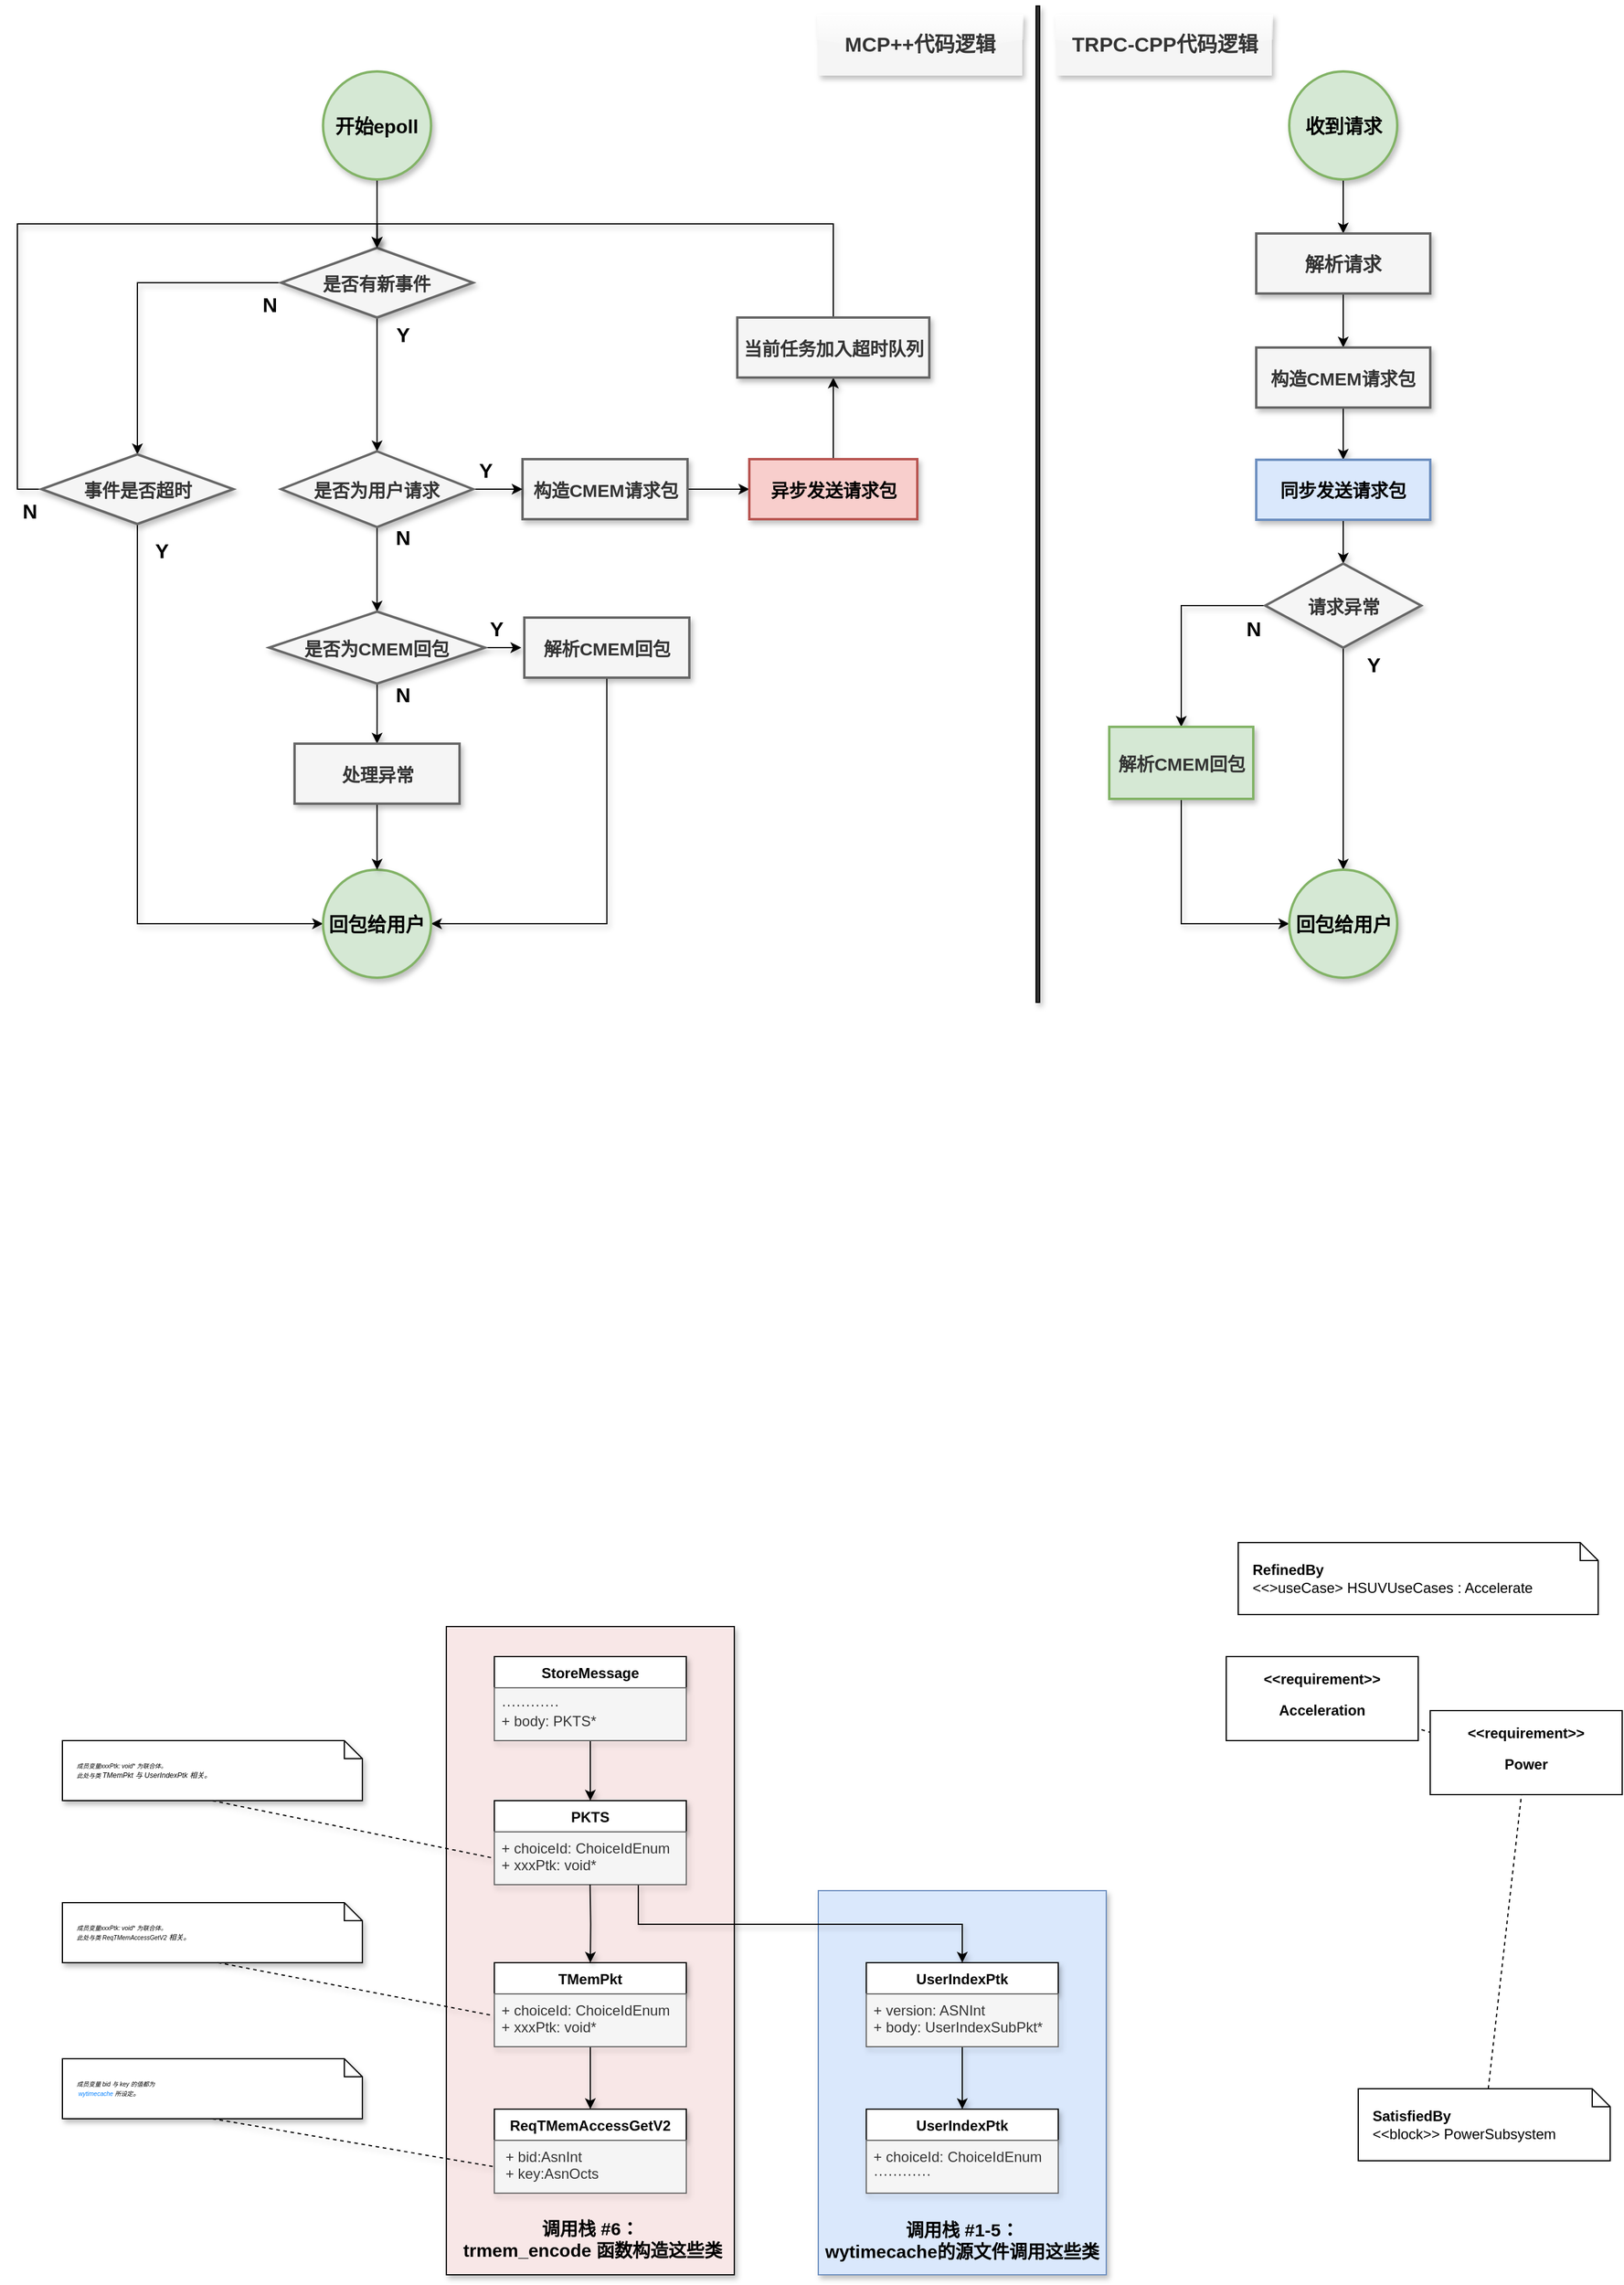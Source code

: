 <mxfile version="14.6.11" type="github">
  <diagram name="Page-1" id="929967ad-93f9-6ef4-fab6-5d389245f69c">
    <mxGraphModel dx="1488" dy="2146" grid="1" gridSize="10" guides="1" tooltips="1" connect="1" arrows="1" fold="1" page="1" pageScale="1.5" pageWidth="1169" pageHeight="826" background="none" math="0" shadow="0">
      <root>
        <mxCell id="0" style=";html=1;" />
        <mxCell id="1" style=";html=1;" parent="0" />
        <mxCell id="zMe2cemUCwG8_OB9zXUU-89" value="" style="rounded=0;whiteSpace=wrap;html=1;shadow=1;glass=0;labelBackgroundColor=none;sketch=0;fontFamily=Helvetica;fontSize=6;strokeWidth=1;align=left;fillColor=#333333;" vertex="1" parent="1">
          <mxGeometry x="931.5" y="-910" width="3" height="830" as="geometry" />
        </mxCell>
        <mxCell id="yAxPYNl_KnfLlH9EHyMo-54" value="" style="rounded=0;whiteSpace=wrap;html=1;shadow=1;glass=0;labelBackgroundColor=none;sketch=0;fontFamily=Helvetica;fontSize=6;strokeWidth=1;fillColor=#dae8fc;align=left;strokeColor=#6c8ebf;" parent="1" vertex="1">
          <mxGeometry x="750" y="660" width="240" height="320" as="geometry" />
        </mxCell>
        <mxCell id="yAxPYNl_KnfLlH9EHyMo-50" value="" style="rounded=0;whiteSpace=wrap;html=1;shadow=1;glass=0;labelBackgroundColor=none;sketch=0;fontFamily=Helvetica;fontSize=6;strokeWidth=1;fillColor=#F8E7E7;align=left;" parent="1" vertex="1">
          <mxGeometry x="440" y="440" width="240" height="540" as="geometry" />
        </mxCell>
        <mxCell id="1672d66443f91eb5-3" value="&lt;b&gt;RefinedBy&lt;/b&gt;&lt;div&gt;&amp;lt;&amp;lt;&amp;gt;useCase&amp;gt; HSUVUseCases : Accelerate&lt;/div&gt;" style="shape=note;size=15;align=left;spacingLeft=10;html=1;whiteSpace=wrap;strokeColor=#000000;strokeWidth=1;fillColor=#ffffff;fontSize=12;" parent="1" vertex="1">
          <mxGeometry x="1100" y="370" width="300" height="60" as="geometry" />
        </mxCell>
        <mxCell id="1672d66443f91eb5-21" style="edgeStyle=none;rounded=0;html=1;dashed=1;endArrow=none;endFill=0;jettySize=auto;orthogonalLoop=1;" parent="1" target="1672d66443f91eb5-9" edge="1">
          <mxGeometry relative="1" as="geometry">
            <mxPoint x="1330" y="550" as="sourcePoint" />
          </mxGeometry>
        </mxCell>
        <mxCell id="1672d66443f91eb5-6" value="&lt;p&gt;&amp;lt;&amp;lt;requirement&amp;gt;&amp;gt;&lt;/p&gt;&lt;p&gt;Power&lt;/p&gt;" style="shape=rect;html=1;overflow=fill;whiteSpace=wrap;align=center;fontStyle=1" parent="1" vertex="1">
          <mxGeometry x="1260" y="510" width="160" height="70" as="geometry" />
        </mxCell>
        <mxCell id="1672d66443f91eb5-9" value="&lt;p&gt;&amp;lt;&amp;lt;requirement&amp;gt;&amp;gt;&lt;/p&gt;&lt;p&gt;Acceleration&lt;/p&gt;" style="shape=rect;html=1;overflow=fill;whiteSpace=wrap;align=center;fontStyle=1" parent="1" vertex="1">
          <mxGeometry x="1090" y="465" width="160" height="70" as="geometry" />
        </mxCell>
        <mxCell id="1672d66443f91eb5-19" style="rounded=0;html=1;endArrow=none;endFill=0;jettySize=auto;orthogonalLoop=1;dashed=1;entryX=0;entryY=0.5;entryDx=0;entryDy=0;shadow=1;exitX=0.5;exitY=1;exitDx=0;exitDy=0;exitPerimeter=0;" parent="1" source="1672d66443f91eb5-11" target="yAxPYNl_KnfLlH9EHyMo-19" edge="1">
          <mxGeometry relative="1" as="geometry">
            <mxPoint x="800" y="690" as="targetPoint" />
          </mxGeometry>
        </mxCell>
        <mxCell id="1672d66443f91eb5-11" value="&lt;i style=&quot;line-height: 150% ; font-size: 5px&quot;&gt;成员变量xxxPtk: void* 为联合体。&lt;br style=&quot;font-size: 6px&quot;&gt;此处与类&amp;nbsp;&lt;span style=&quot;text-align: center ; font-size: 6px&quot;&gt;TMemPkt 与&amp;nbsp;&lt;/span&gt;&lt;span style=&quot;text-align: center ; font-size: 6px&quot;&gt;UserIndexPtk 相关。&lt;/span&gt;&lt;/i&gt;&lt;b style=&quot;font-size: 6px&quot;&gt;&lt;br style=&quot;font-size: 6px&quot;&gt;&lt;/b&gt;" style="shape=note;size=15;align=left;spacingLeft=10;html=1;whiteSpace=wrap;strokeWidth=1;fontSize=6;shadow=1;verticalAlign=middle;fontFamily=Helvetica;" parent="1" vertex="1">
          <mxGeometry x="120" y="535" width="250" height="50" as="geometry" />
        </mxCell>
        <mxCell id="1672d66443f91eb5-20" style="edgeStyle=none;rounded=0;html=1;dashed=1;endArrow=none;endFill=0;jettySize=auto;orthogonalLoop=1;" parent="1" source="1672d66443f91eb5-12" target="1672d66443f91eb5-6" edge="1">
          <mxGeometry relative="1" as="geometry" />
        </mxCell>
        <mxCell id="1672d66443f91eb5-12" value="&lt;b&gt;SatisfiedBy&lt;/b&gt;&lt;div&gt;&amp;lt;&amp;lt;block&amp;gt;&amp;gt; PowerSubsystem&lt;/div&gt;" style="shape=note;size=15;align=left;spacingLeft=10;html=1;whiteSpace=wrap;strokeWidth=1;fontSize=12;" parent="1" vertex="1">
          <mxGeometry x="1200" y="825" width="210" height="60" as="geometry" />
        </mxCell>
        <mxCell id="yAxPYNl_KnfLlH9EHyMo-20" value="" style="edgeStyle=orthogonalEdgeStyle;rounded=0;orthogonalLoop=1;jettySize=auto;html=1;shadow=1;" parent="1" source="yAxPYNl_KnfLlH9EHyMo-1" target="yAxPYNl_KnfLlH9EHyMo-18" edge="1">
          <mxGeometry relative="1" as="geometry" />
        </mxCell>
        <mxCell id="yAxPYNl_KnfLlH9EHyMo-1" value="StoreMessage" style="swimlane;fontStyle=1;align=center;verticalAlign=top;childLayout=stackLayout;horizontal=1;startSize=26;horizontalStack=0;resizeParent=1;resizeParentMax=0;resizeLast=0;collapsible=1;marginBottom=0;glass=0;shadow=1;sketch=0;rounded=0;swimlaneLine=1;" parent="1" vertex="1">
          <mxGeometry x="480" y="465" width="160" height="70" as="geometry">
            <mxRectangle x="480" y="465" width="110" height="26" as="alternateBounds" />
          </mxGeometry>
        </mxCell>
        <mxCell id="yAxPYNl_KnfLlH9EHyMo-2" value="············&#xa;+ body: PKTS*" style="text;strokeColor=#666666;fillColor=#f5f5f5;align=left;verticalAlign=top;spacingLeft=4;spacingRight=4;overflow=hidden;rotatable=0;points=[[0,0.5],[1,0.5]];portConstraint=eastwest;shadow=0;sketch=0;glass=0;fontColor=#333333;fontStyle=0" parent="yAxPYNl_KnfLlH9EHyMo-1" vertex="1">
          <mxGeometry y="26" width="160" height="44" as="geometry" />
        </mxCell>
        <mxCell id="yAxPYNl_KnfLlH9EHyMo-24" value="" style="edgeStyle=orthogonalEdgeStyle;rounded=0;sketch=0;orthogonalLoop=1;jettySize=auto;html=1;shadow=1;entryX=0.5;entryY=0;entryDx=0;entryDy=0;" parent="1" source="yAxPYNl_KnfLlH9EHyMo-18" target="yAxPYNl_KnfLlH9EHyMo-22" edge="1">
          <mxGeometry relative="1" as="geometry">
            <Array as="points">
              <mxPoint x="600" y="688" />
              <mxPoint x="870" y="688" />
            </Array>
          </mxGeometry>
        </mxCell>
        <mxCell id="yAxPYNl_KnfLlH9EHyMo-18" value="PKTS" style="swimlane;fontStyle=1;align=center;verticalAlign=top;childLayout=stackLayout;horizontal=1;startSize=26;horizontalStack=0;resizeParent=1;resizeParentMax=0;resizeLast=0;collapsible=1;marginBottom=0;glass=0;shadow=1;sketch=0;rounded=0;swimlaneLine=1;" parent="1" vertex="1">
          <mxGeometry x="480" y="585" width="160" height="70" as="geometry" />
        </mxCell>
        <mxCell id="yAxPYNl_KnfLlH9EHyMo-19" value="+ choiceId: ChoiceIdEnum&#xa;+ xxxPtk: void*" style="text;strokeColor=#666666;fillColor=#f5f5f5;align=left;verticalAlign=top;spacingLeft=4;spacingRight=4;overflow=hidden;rotatable=0;points=[[0,0.5],[1,0.5]];portConstraint=eastwest;shadow=0;sketch=0;glass=0;fontColor=#333333;fontStyle=0;fontSize=12;labelBorderColor=none;labelBackgroundColor=none;" parent="yAxPYNl_KnfLlH9EHyMo-18" vertex="1">
          <mxGeometry y="26" width="160" height="44" as="geometry" />
        </mxCell>
        <mxCell id="yAxPYNl_KnfLlH9EHyMo-44" value="" style="edgeStyle=orthogonalEdgeStyle;rounded=0;sketch=0;orthogonalLoop=1;jettySize=auto;html=1;shadow=1;fontFamily=Helvetica;fontSize=6;" parent="1" source="yAxPYNl_KnfLlH9EHyMo-22" target="yAxPYNl_KnfLlH9EHyMo-42" edge="1">
          <mxGeometry relative="1" as="geometry" />
        </mxCell>
        <mxCell id="yAxPYNl_KnfLlH9EHyMo-22" value="UserIndexPtk" style="swimlane;fontStyle=1;align=center;verticalAlign=top;childLayout=stackLayout;horizontal=1;startSize=26;horizontalStack=0;resizeParent=1;resizeParentMax=0;resizeLast=0;collapsible=1;marginBottom=0;glass=0;shadow=1;sketch=0;rounded=0;swimlaneLine=1;" parent="1" vertex="1">
          <mxGeometry x="790" y="720" width="160" height="70" as="geometry" />
        </mxCell>
        <mxCell id="yAxPYNl_KnfLlH9EHyMo-23" value="+ version: ASNInt&#xa;+ body: UserIndexSubPkt*" style="text;strokeColor=#666666;fillColor=#f5f5f5;align=left;verticalAlign=top;spacingLeft=4;spacingRight=4;overflow=hidden;rotatable=0;points=[[0,0.5],[1,0.5]];portConstraint=eastwest;shadow=0;sketch=0;glass=0;fontColor=#333333;fontStyle=0" parent="yAxPYNl_KnfLlH9EHyMo-22" vertex="1">
          <mxGeometry y="26" width="160" height="44" as="geometry" />
        </mxCell>
        <mxCell id="yAxPYNl_KnfLlH9EHyMo-39" value="" style="edgeStyle=orthogonalEdgeStyle;rounded=0;sketch=0;orthogonalLoop=1;jettySize=auto;html=1;shadow=1;fontFamily=Helvetica;fontSize=6;" parent="1" source="yAxPYNl_KnfLlH9EHyMo-28" target="yAxPYNl_KnfLlH9EHyMo-37" edge="1">
          <mxGeometry relative="1" as="geometry" />
        </mxCell>
        <mxCell id="yAxPYNl_KnfLlH9EHyMo-28" value="TMemPkt" style="swimlane;fontStyle=1;align=center;verticalAlign=top;childLayout=stackLayout;horizontal=1;startSize=26;horizontalStack=0;resizeParent=1;resizeParentMax=0;resizeLast=0;collapsible=1;marginBottom=0;glass=0;shadow=1;sketch=0;rounded=0;swimlaneLine=1;" parent="1" vertex="1">
          <mxGeometry x="480" y="720" width="160" height="70" as="geometry" />
        </mxCell>
        <mxCell id="yAxPYNl_KnfLlH9EHyMo-29" value="+ choiceId: ChoiceIdEnum&#xa;+ xxxPtk: void*" style="text;strokeColor=#666666;fillColor=#f5f5f5;align=left;verticalAlign=top;spacingLeft=4;spacingRight=4;overflow=hidden;rotatable=0;points=[[0,0.5],[1,0.5]];portConstraint=eastwest;shadow=0;sketch=0;glass=0;fontColor=#333333;fontStyle=0" parent="yAxPYNl_KnfLlH9EHyMo-28" vertex="1">
          <mxGeometry y="26" width="160" height="44" as="geometry" />
        </mxCell>
        <mxCell id="yAxPYNl_KnfLlH9EHyMo-31" value="" style="edgeStyle=orthogonalEdgeStyle;rounded=0;orthogonalLoop=1;jettySize=auto;html=1;shadow=1;entryX=0.5;entryY=0;entryDx=0;entryDy=0;" parent="1" target="yAxPYNl_KnfLlH9EHyMo-28" edge="1">
          <mxGeometry relative="1" as="geometry">
            <mxPoint x="559.8" y="655" as="sourcePoint" />
            <mxPoint x="559.8" y="705" as="targetPoint" />
          </mxGeometry>
        </mxCell>
        <mxCell id="yAxPYNl_KnfLlH9EHyMo-34" value="&lt;i style=&quot;line-height: 150% ; font-size: 5px&quot;&gt;成员变量xxxPtk: void* 为联合体。&lt;br style=&quot;font-size: 6px&quot;&gt;此处与类 ReqTMemAccessGetV2&lt;span style=&quot;text-align: center ; font-size: 6px&quot;&gt;&amp;nbsp;相关。&lt;/span&gt;&lt;/i&gt;&lt;b style=&quot;font-size: 6px&quot;&gt;&lt;br style=&quot;font-size: 6px&quot;&gt;&lt;/b&gt;" style="shape=note;size=15;align=left;spacingLeft=10;html=1;whiteSpace=wrap;strokeWidth=1;fontSize=6;shadow=1;verticalAlign=middle;fontFamily=Helvetica;" parent="1" vertex="1">
          <mxGeometry x="120" y="670" width="250" height="50" as="geometry" />
        </mxCell>
        <mxCell id="yAxPYNl_KnfLlH9EHyMo-35" style="rounded=0;html=1;endArrow=none;endFill=0;jettySize=auto;orthogonalLoop=1;dashed=1;entryX=-0.005;entryY=0.411;entryDx=0;entryDy=0;shadow=1;entryPerimeter=0;exitX=0.518;exitY=0.998;exitDx=0;exitDy=0;exitPerimeter=0;" parent="1" source="yAxPYNl_KnfLlH9EHyMo-34" target="yAxPYNl_KnfLlH9EHyMo-29" edge="1">
          <mxGeometry relative="1" as="geometry">
            <mxPoint x="350.003" y="720" as="sourcePoint" />
            <mxPoint x="425.4" y="758" as="targetPoint" />
          </mxGeometry>
        </mxCell>
        <mxCell id="yAxPYNl_KnfLlH9EHyMo-37" value="ReqTMemAccessGetV2" style="swimlane;fontStyle=1;align=center;verticalAlign=top;childLayout=stackLayout;horizontal=1;startSize=26;horizontalStack=0;resizeParent=1;resizeParentMax=0;resizeLast=0;collapsible=1;marginBottom=0;glass=0;shadow=1;sketch=0;rounded=0;swimlaneLine=1;" parent="1" vertex="1">
          <mxGeometry x="480" y="842" width="160" height="70" as="geometry" />
        </mxCell>
        <mxCell id="yAxPYNl_KnfLlH9EHyMo-38" value=" + bid:AsnInt &#xa; + key:AsnOcts" style="text;strokeColor=#666666;fillColor=#f5f5f5;align=left;verticalAlign=top;spacingLeft=4;spacingRight=4;overflow=hidden;rotatable=0;points=[[0,0.5],[1,0.5]];portConstraint=eastwest;shadow=0;sketch=0;glass=0;fontColor=#333333;fontStyle=0" parent="yAxPYNl_KnfLlH9EHyMo-37" vertex="1">
          <mxGeometry y="26" width="160" height="44" as="geometry" />
        </mxCell>
        <mxCell id="yAxPYNl_KnfLlH9EHyMo-42" value="UserIndexPtk" style="swimlane;fontStyle=1;align=center;verticalAlign=top;childLayout=stackLayout;horizontal=1;startSize=26;horizontalStack=0;resizeParent=1;resizeParentMax=0;resizeLast=0;collapsible=1;marginBottom=0;glass=0;shadow=1;sketch=0;rounded=0;swimlaneLine=1;" parent="1" vertex="1">
          <mxGeometry x="790" y="842" width="160" height="70" as="geometry" />
        </mxCell>
        <mxCell id="yAxPYNl_KnfLlH9EHyMo-43" value="+ choiceId: ChoiceIdEnum&#xa;············&#xa;" style="text;strokeColor=#666666;fillColor=#f5f5f5;align=left;verticalAlign=top;spacingLeft=4;spacingRight=4;overflow=hidden;rotatable=0;points=[[0,0.5],[1,0.5]];portConstraint=eastwest;shadow=0;sketch=0;glass=0;fontColor=#333333;fontStyle=0" parent="yAxPYNl_KnfLlH9EHyMo-42" vertex="1">
          <mxGeometry y="26" width="160" height="44" as="geometry" />
        </mxCell>
        <mxCell id="yAxPYNl_KnfLlH9EHyMo-51" value="&lt;font style=&quot;font-size: 15px&quot;&gt;调用栈 #6：&lt;br&gt;&amp;nbsp;trmem_encode 函数构造这些类&lt;/font&gt;" style="text;html=1;strokeColor=none;fillColor=none;align=center;verticalAlign=middle;whiteSpace=wrap;rounded=0;shadow=1;glass=0;labelBackgroundColor=none;sketch=0;fontFamily=Helvetica;fontSize=9;fontStyle=1" parent="1" vertex="1">
          <mxGeometry x="440" y="930" width="240" height="40" as="geometry" />
        </mxCell>
        <mxCell id="yAxPYNl_KnfLlH9EHyMo-56" value="&lt;span style=&quot;font-size: 15px&quot;&gt;调用栈 #1-5：&lt;br&gt;&lt;/span&gt;&lt;span style=&quot;font-size: 15px&quot;&gt;wytimecache的源文件调用这些类&lt;br&gt;&lt;/span&gt;" style="text;html=1;strokeColor=none;fillColor=none;align=center;verticalAlign=middle;whiteSpace=wrap;rounded=0;shadow=1;glass=0;labelBackgroundColor=none;sketch=0;fontFamily=Helvetica;fontSize=9;fontStyle=1" parent="1" vertex="1">
          <mxGeometry x="750" y="931" width="240" height="40" as="geometry" />
        </mxCell>
        <mxCell id="yAxPYNl_KnfLlH9EHyMo-57" value="&lt;i style=&quot;line-height: 150% ; font-size: 5px&quot;&gt;成员变量 bid 与 key 的值都为&lt;br&gt;&amp;nbsp;&lt;font color=&quot;#007fff&quot;&gt;wytimecache &lt;/font&gt;所设定&lt;span style=&quot;text-align: center ; font-size: 6px&quot;&gt;。&lt;/span&gt;&lt;/i&gt;&lt;b style=&quot;font-size: 6px&quot;&gt;&lt;br style=&quot;font-size: 6px&quot;&gt;&lt;/b&gt;" style="shape=note;size=15;align=left;spacingLeft=10;html=1;whiteSpace=wrap;strokeWidth=1;fontSize=6;shadow=1;verticalAlign=middle;fontFamily=Helvetica;" parent="1" vertex="1">
          <mxGeometry x="120" y="800" width="250" height="50" as="geometry" />
        </mxCell>
        <mxCell id="yAxPYNl_KnfLlH9EHyMo-58" style="rounded=0;html=1;endArrow=none;endFill=0;jettySize=auto;orthogonalLoop=1;dashed=1;shadow=1;exitX=0.5;exitY=1;exitDx=0;exitDy=0;exitPerimeter=0;entryX=0;entryY=0.5;entryDx=0;entryDy=0;" parent="1" source="yAxPYNl_KnfLlH9EHyMo-57" target="yAxPYNl_KnfLlH9EHyMo-38" edge="1">
          <mxGeometry relative="1" as="geometry">
            <mxPoint x="259.5" y="729.9" as="sourcePoint" />
            <mxPoint x="400" y="850" as="targetPoint" />
          </mxGeometry>
        </mxCell>
        <mxCell id="zMe2cemUCwG8_OB9zXUU-6" value="" style="edgeStyle=orthogonalEdgeStyle;rounded=0;orthogonalLoop=1;jettySize=auto;html=1;sketch=0;shadow=1;" edge="1" parent="1" source="zMe2cemUCwG8_OB9zXUU-2" target="zMe2cemUCwG8_OB9zXUU-5">
          <mxGeometry relative="1" as="geometry" />
        </mxCell>
        <mxCell id="zMe2cemUCwG8_OB9zXUU-2" value="&lt;font style=&quot;font-size: 16px&quot;&gt;&lt;b&gt;开始epoll&lt;/b&gt;&lt;/font&gt;" style="strokeWidth=2;html=1;shape=mxgraph.flowchart.start_2;whiteSpace=wrap;fillColor=#d5e8d4;strokeColor=#82b366;sketch=0;shadow=1;" vertex="1" parent="1">
          <mxGeometry x="337.25" y="-855.5" width="90" height="90" as="geometry" />
        </mxCell>
        <mxCell id="zMe2cemUCwG8_OB9zXUU-19" value="" style="edgeStyle=orthogonalEdgeStyle;rounded=0;orthogonalLoop=1;jettySize=auto;html=1;sketch=0;shadow=1;" edge="1" parent="1" source="zMe2cemUCwG8_OB9zXUU-5" target="zMe2cemUCwG8_OB9zXUU-18">
          <mxGeometry relative="1" as="geometry" />
        </mxCell>
        <mxCell id="zMe2cemUCwG8_OB9zXUU-33" value="" style="edgeStyle=orthogonalEdgeStyle;rounded=0;orthogonalLoop=1;jettySize=auto;html=1;entryX=0.5;entryY=0;entryDx=0;entryDy=0;sketch=0;shadow=1;" edge="1" parent="1" source="zMe2cemUCwG8_OB9zXUU-5" target="zMe2cemUCwG8_OB9zXUU-35">
          <mxGeometry relative="1" as="geometry">
            <mxPoint x="162.5" y="-589" as="targetPoint" />
          </mxGeometry>
        </mxCell>
        <mxCell id="zMe2cemUCwG8_OB9zXUU-5" value="&lt;font style=&quot;font-size: 15px&quot;&gt;&lt;b&gt;是否有新事件&lt;/b&gt;&lt;/font&gt;" style="rhombus;whiteSpace=wrap;html=1;strokeWidth=2;fillColor=#f5f5f5;strokeColor=#666666;fontColor=#333333;sketch=0;shadow=1;" vertex="1" parent="1">
          <mxGeometry x="302.25" y="-708.5" width="160" height="58" as="geometry" />
        </mxCell>
        <mxCell id="zMe2cemUCwG8_OB9zXUU-15" value="" style="edgeStyle=orthogonalEdgeStyle;rounded=0;orthogonalLoop=1;jettySize=auto;html=1;sketch=0;shadow=1;" edge="1" parent="1" source="zMe2cemUCwG8_OB9zXUU-16" target="zMe2cemUCwG8_OB9zXUU-17">
          <mxGeometry relative="1" as="geometry" />
        </mxCell>
        <mxCell id="zMe2cemUCwG8_OB9zXUU-16" value="&lt;font style=&quot;font-size: 15px&quot;&gt;&lt;b&gt;构造CMEM请求包&lt;/b&gt;&lt;/font&gt;" style="whiteSpace=wrap;html=1;strokeWidth=2;fillColor=#f5f5f5;strokeColor=#666666;fontColor=#333333;sketch=0;shadow=1;" vertex="1" parent="1">
          <mxGeometry x="503.5" y="-532.5" width="137.5" height="50" as="geometry" />
        </mxCell>
        <mxCell id="zMe2cemUCwG8_OB9zXUU-30" value="" style="edgeStyle=orthogonalEdgeStyle;rounded=0;orthogonalLoop=1;jettySize=auto;html=1;sketch=0;shadow=1;" edge="1" parent="1" source="zMe2cemUCwG8_OB9zXUU-17" target="zMe2cemUCwG8_OB9zXUU-29">
          <mxGeometry relative="1" as="geometry" />
        </mxCell>
        <mxCell id="zMe2cemUCwG8_OB9zXUU-17" value="&lt;b style=&quot;font-size: 15px&quot;&gt;异步发送请求包&lt;/b&gt;" style="whiteSpace=wrap;html=1;strokeWidth=2;fillColor=#f8cecc;strokeColor=#b85450;sketch=0;shadow=1;" vertex="1" parent="1">
          <mxGeometry x="692.5" y="-532.5" width="140" height="50" as="geometry" />
        </mxCell>
        <mxCell id="zMe2cemUCwG8_OB9zXUU-21" value="" style="edgeStyle=orthogonalEdgeStyle;rounded=0;orthogonalLoop=1;jettySize=auto;html=1;sketch=0;shadow=1;" edge="1" parent="1" source="zMe2cemUCwG8_OB9zXUU-18" target="zMe2cemUCwG8_OB9zXUU-20">
          <mxGeometry relative="1" as="geometry" />
        </mxCell>
        <mxCell id="zMe2cemUCwG8_OB9zXUU-22" value="" style="edgeStyle=orthogonalEdgeStyle;rounded=0;orthogonalLoop=1;jettySize=auto;html=1;sketch=0;shadow=1;" edge="1" parent="1" source="zMe2cemUCwG8_OB9zXUU-18" target="zMe2cemUCwG8_OB9zXUU-16">
          <mxGeometry relative="1" as="geometry" />
        </mxCell>
        <mxCell id="zMe2cemUCwG8_OB9zXUU-18" value="&lt;b style=&quot;font-size: 15px&quot;&gt;是否为用户请求&lt;/b&gt;" style="rhombus;whiteSpace=wrap;html=1;strokeWidth=2;fillColor=#f5f5f5;strokeColor=#666666;fontColor=#333333;sketch=0;shadow=1;" vertex="1" parent="1">
          <mxGeometry x="302.25" y="-539" width="160" height="63" as="geometry" />
        </mxCell>
        <mxCell id="zMe2cemUCwG8_OB9zXUU-25" style="edgeStyle=orthogonalEdgeStyle;rounded=0;orthogonalLoop=1;jettySize=auto;html=1;exitX=1;exitY=0.5;exitDx=0;exitDy=0;sketch=0;shadow=1;" edge="1" parent="1" source="zMe2cemUCwG8_OB9zXUU-20">
          <mxGeometry relative="1" as="geometry">
            <mxPoint x="502.5" y="-375.5" as="targetPoint" />
          </mxGeometry>
        </mxCell>
        <mxCell id="zMe2cemUCwG8_OB9zXUU-67" value="" style="edgeStyle=orthogonalEdgeStyle;rounded=0;orthogonalLoop=1;jettySize=auto;html=1;sketch=0;shadow=1;" edge="1" parent="1" source="zMe2cemUCwG8_OB9zXUU-20" target="zMe2cemUCwG8_OB9zXUU-66">
          <mxGeometry relative="1" as="geometry" />
        </mxCell>
        <mxCell id="zMe2cemUCwG8_OB9zXUU-20" value="&lt;b style=&quot;font-size: 15px&quot;&gt;是否为&lt;/b&gt;&lt;b style=&quot;font-size: 15px&quot;&gt;CMEM回包&lt;/b&gt;" style="rhombus;whiteSpace=wrap;html=1;strokeWidth=2;fillColor=#f5f5f5;strokeColor=#666666;fontColor=#333333;sketch=0;shadow=1;" vertex="1" parent="1">
          <mxGeometry x="292.25" y="-405.5" width="180" height="60" as="geometry" />
        </mxCell>
        <mxCell id="zMe2cemUCwG8_OB9zXUU-39" style="edgeStyle=orthogonalEdgeStyle;rounded=0;orthogonalLoop=1;jettySize=auto;html=1;exitX=0.5;exitY=1;exitDx=0;exitDy=0;entryX=1;entryY=0.5;entryDx=0;entryDy=0;entryPerimeter=0;sketch=0;shadow=1;" edge="1" parent="1" source="zMe2cemUCwG8_OB9zXUU-26" target="zMe2cemUCwG8_OB9zXUU-42">
          <mxGeometry relative="1" as="geometry">
            <mxPoint x="452.25" y="-230.5" as="targetPoint" />
          </mxGeometry>
        </mxCell>
        <mxCell id="zMe2cemUCwG8_OB9zXUU-26" value="&lt;font style=&quot;font-size: 15px&quot;&gt;&lt;b&gt;解析CMEM回包&lt;/b&gt;&lt;/font&gt;" style="whiteSpace=wrap;html=1;strokeWidth=2;fillColor=#f5f5f5;strokeColor=#666666;fontColor=#333333;sketch=0;shadow=1;" vertex="1" parent="1">
          <mxGeometry x="505" y="-400.5" width="137.5" height="50" as="geometry" />
        </mxCell>
        <mxCell id="zMe2cemUCwG8_OB9zXUU-50" style="edgeStyle=orthogonalEdgeStyle;rounded=0;orthogonalLoop=1;jettySize=auto;html=1;exitX=0.5;exitY=0;exitDx=0;exitDy=0;entryX=0.5;entryY=0;entryDx=0;entryDy=0;sketch=0;shadow=1;" edge="1" parent="1" source="zMe2cemUCwG8_OB9zXUU-29" target="zMe2cemUCwG8_OB9zXUU-5">
          <mxGeometry relative="1" as="geometry" />
        </mxCell>
        <mxCell id="zMe2cemUCwG8_OB9zXUU-29" value="&lt;b style=&quot;font-size: 15px&quot;&gt;当前任务加入超时队列&lt;/b&gt;" style="whiteSpace=wrap;html=1;strokeWidth=2;fillColor=#f5f5f5;strokeColor=#666666;fontColor=#333333;sketch=0;shadow=1;" vertex="1" parent="1">
          <mxGeometry x="682.5" y="-650.5" width="160" height="50" as="geometry" />
        </mxCell>
        <mxCell id="zMe2cemUCwG8_OB9zXUU-38" style="edgeStyle=orthogonalEdgeStyle;rounded=0;orthogonalLoop=1;jettySize=auto;html=1;exitX=0.5;exitY=1;exitDx=0;exitDy=0;entryX=0;entryY=0.5;entryDx=0;entryDy=0;entryPerimeter=0;sketch=0;shadow=1;" edge="1" parent="1" source="zMe2cemUCwG8_OB9zXUU-35" target="zMe2cemUCwG8_OB9zXUU-42">
          <mxGeometry relative="1" as="geometry">
            <mxPoint x="312.25" y="-230.5" as="targetPoint" />
          </mxGeometry>
        </mxCell>
        <mxCell id="zMe2cemUCwG8_OB9zXUU-49" style="edgeStyle=orthogonalEdgeStyle;rounded=0;orthogonalLoop=1;jettySize=auto;html=1;exitX=0;exitY=0.5;exitDx=0;exitDy=0;entryX=0.5;entryY=0;entryDx=0;entryDy=0;sketch=0;shadow=1;" edge="1" parent="1" source="zMe2cemUCwG8_OB9zXUU-35" target="zMe2cemUCwG8_OB9zXUU-5">
          <mxGeometry relative="1" as="geometry" />
        </mxCell>
        <mxCell id="zMe2cemUCwG8_OB9zXUU-35" value="&lt;font style=&quot;font-size: 15px&quot;&gt;&lt;b&gt;事件是否超时&lt;/b&gt;&lt;/font&gt;" style="rhombus;whiteSpace=wrap;html=1;strokeWidth=2;fillColor=#f5f5f5;strokeColor=#666666;fontColor=#333333;sketch=0;shadow=1;" vertex="1" parent="1">
          <mxGeometry x="102.5" y="-536.5" width="160" height="58" as="geometry" />
        </mxCell>
        <mxCell id="zMe2cemUCwG8_OB9zXUU-42" value="&lt;font style=&quot;font-size: 16px&quot;&gt;&lt;b&gt;回包给用户&lt;/b&gt;&lt;/font&gt;" style="strokeWidth=2;html=1;shape=mxgraph.flowchart.start_2;whiteSpace=wrap;fillColor=#d5e8d4;strokeColor=#82b366;sketch=0;shadow=1;" vertex="1" parent="1">
          <mxGeometry x="337.25" y="-190.5" width="90" height="90" as="geometry" />
        </mxCell>
        <mxCell id="zMe2cemUCwG8_OB9zXUU-51" value="&lt;b&gt;&lt;font style=&quot;font-size: 17px&quot;&gt;Y&lt;/font&gt;&lt;/b&gt;" style="text;html=1;strokeColor=none;fillColor=none;align=center;verticalAlign=middle;whiteSpace=wrap;rounded=0;sketch=0;shadow=1;" vertex="1" parent="1">
          <mxGeometry x="384.25" y="-645.5" width="40" height="20" as="geometry" />
        </mxCell>
        <mxCell id="zMe2cemUCwG8_OB9zXUU-52" value="&lt;span style=&quot;font-size: 17px&quot;&gt;&lt;b&gt;N&lt;/b&gt;&lt;/span&gt;" style="text;html=1;strokeColor=none;fillColor=none;align=center;verticalAlign=middle;whiteSpace=wrap;rounded=0;sketch=0;shadow=1;" vertex="1" parent="1">
          <mxGeometry x="72.5" y="-498.5" width="40" height="20" as="geometry" />
        </mxCell>
        <mxCell id="zMe2cemUCwG8_OB9zXUU-54" value="&lt;b&gt;&lt;font style=&quot;font-size: 17px&quot;&gt;Y&lt;/font&gt;&lt;/b&gt;" style="text;html=1;strokeColor=none;fillColor=none;align=center;verticalAlign=middle;whiteSpace=wrap;rounded=0;sketch=0;shadow=1;" vertex="1" parent="1">
          <mxGeometry x="182.5" y="-465.5" width="40" height="20" as="geometry" />
        </mxCell>
        <mxCell id="zMe2cemUCwG8_OB9zXUU-61" value="&lt;span style=&quot;font-size: 17px&quot;&gt;&lt;b&gt;N&lt;/b&gt;&lt;/span&gt;" style="text;html=1;strokeColor=none;fillColor=none;align=center;verticalAlign=middle;whiteSpace=wrap;rounded=0;sketch=0;shadow=1;" vertex="1" parent="1">
          <mxGeometry x="272.5" y="-670.5" width="40" height="20" as="geometry" />
        </mxCell>
        <mxCell id="zMe2cemUCwG8_OB9zXUU-62" value="&lt;b&gt;&lt;font style=&quot;font-size: 17px&quot;&gt;Y&lt;/font&gt;&lt;/b&gt;" style="text;html=1;strokeColor=none;fillColor=none;align=center;verticalAlign=middle;whiteSpace=wrap;rounded=0;sketch=0;shadow=1;" vertex="1" parent="1">
          <mxGeometry x="452.5" y="-532.5" width="40" height="20" as="geometry" />
        </mxCell>
        <mxCell id="zMe2cemUCwG8_OB9zXUU-63" value="&lt;b&gt;&lt;font style=&quot;font-size: 17px&quot;&gt;Y&lt;/font&gt;&lt;/b&gt;" style="text;html=1;strokeColor=none;fillColor=none;align=center;verticalAlign=middle;whiteSpace=wrap;rounded=0;sketch=0;shadow=1;" vertex="1" parent="1">
          <mxGeometry x="462.25" y="-400.5" width="40" height="20" as="geometry" />
        </mxCell>
        <mxCell id="zMe2cemUCwG8_OB9zXUU-64" value="&lt;span style=&quot;font-size: 17px&quot;&gt;&lt;b&gt;N&lt;/b&gt;&lt;/span&gt;" style="text;html=1;strokeColor=none;fillColor=none;align=center;verticalAlign=middle;whiteSpace=wrap;rounded=0;sketch=0;shadow=1;" vertex="1" parent="1">
          <mxGeometry x="384.25" y="-476" width="40" height="20" as="geometry" />
        </mxCell>
        <mxCell id="zMe2cemUCwG8_OB9zXUU-68" value="" style="edgeStyle=orthogonalEdgeStyle;rounded=0;orthogonalLoop=1;jettySize=auto;html=1;sketch=0;shadow=1;" edge="1" parent="1" source="zMe2cemUCwG8_OB9zXUU-66" target="zMe2cemUCwG8_OB9zXUU-42">
          <mxGeometry relative="1" as="geometry" />
        </mxCell>
        <mxCell id="zMe2cemUCwG8_OB9zXUU-66" value="&lt;font style=&quot;font-size: 15px&quot;&gt;&lt;b&gt;处理异常&lt;/b&gt;&lt;/font&gt;" style="whiteSpace=wrap;html=1;strokeWidth=2;fillColor=#f5f5f5;strokeColor=#666666;fontColor=#333333;sketch=0;shadow=1;" vertex="1" parent="1">
          <mxGeometry x="313.5" y="-295.5" width="137.5" height="50" as="geometry" />
        </mxCell>
        <mxCell id="zMe2cemUCwG8_OB9zXUU-69" value="&lt;span style=&quot;font-size: 17px&quot;&gt;&lt;b&gt;N&lt;/b&gt;&lt;/span&gt;" style="text;html=1;strokeColor=none;fillColor=none;align=center;verticalAlign=middle;whiteSpace=wrap;rounded=0;sketch=0;shadow=1;" vertex="1" parent="1">
          <mxGeometry x="384.25" y="-345.5" width="40" height="20" as="geometry" />
        </mxCell>
        <mxCell id="zMe2cemUCwG8_OB9zXUU-72" value="" style="edgeStyle=orthogonalEdgeStyle;rounded=0;orthogonalLoop=1;jettySize=auto;html=1;shadow=1;" edge="1" parent="1" source="zMe2cemUCwG8_OB9zXUU-70" target="zMe2cemUCwG8_OB9zXUU-71">
          <mxGeometry relative="1" as="geometry" />
        </mxCell>
        <mxCell id="zMe2cemUCwG8_OB9zXUU-70" value="&lt;span style=&quot;font-size: 16px&quot;&gt;&lt;b&gt;收到请求&lt;/b&gt;&lt;/span&gt;" style="strokeWidth=2;html=1;shape=mxgraph.flowchart.start_2;whiteSpace=wrap;fillColor=#d5e8d4;strokeColor=#82b366;shadow=1;" vertex="1" parent="1">
          <mxGeometry x="1142.5" y="-855.5" width="90" height="90" as="geometry" />
        </mxCell>
        <mxCell id="zMe2cemUCwG8_OB9zXUU-75" value="" style="edgeStyle=orthogonalEdgeStyle;rounded=0;orthogonalLoop=1;jettySize=auto;html=1;shadow=1;" edge="1" parent="1" source="zMe2cemUCwG8_OB9zXUU-71" target="zMe2cemUCwG8_OB9zXUU-74">
          <mxGeometry relative="1" as="geometry" />
        </mxCell>
        <mxCell id="zMe2cemUCwG8_OB9zXUU-71" value="&lt;span style=&quot;font-size: 16px&quot;&gt;&lt;b&gt;解析请求&lt;/b&gt;&lt;/span&gt;" style="whiteSpace=wrap;html=1;strokeColor=#666666;strokeWidth=2;fillColor=#f5f5f5;fontColor=#333333;shadow=1;" vertex="1" parent="1">
          <mxGeometry x="1115" y="-720.5" width="145" height="50" as="geometry" />
        </mxCell>
        <mxCell id="zMe2cemUCwG8_OB9zXUU-77" value="" style="edgeStyle=orthogonalEdgeStyle;rounded=0;orthogonalLoop=1;jettySize=auto;html=1;shadow=1;" edge="1" parent="1" source="zMe2cemUCwG8_OB9zXUU-74" target="zMe2cemUCwG8_OB9zXUU-76">
          <mxGeometry relative="1" as="geometry" />
        </mxCell>
        <mxCell id="zMe2cemUCwG8_OB9zXUU-74" value="&lt;span style=&quot;font-size: 15px&quot;&gt;&lt;b&gt;构造CMEM请求包&lt;/b&gt;&lt;/span&gt;" style="whiteSpace=wrap;html=1;strokeColor=#666666;strokeWidth=2;fillColor=#f5f5f5;fontColor=#333333;shadow=1;" vertex="1" parent="1">
          <mxGeometry x="1115" y="-625.5" width="145" height="50" as="geometry" />
        </mxCell>
        <mxCell id="zMe2cemUCwG8_OB9zXUU-79" value="" style="edgeStyle=orthogonalEdgeStyle;rounded=0;orthogonalLoop=1;jettySize=auto;html=1;shadow=1;" edge="1" parent="1" source="zMe2cemUCwG8_OB9zXUU-76" target="zMe2cemUCwG8_OB9zXUU-78">
          <mxGeometry relative="1" as="geometry" />
        </mxCell>
        <mxCell id="zMe2cemUCwG8_OB9zXUU-76" value="&lt;span style=&quot;font-size: 15px&quot;&gt;&lt;b&gt;同步发送请求包&lt;/b&gt;&lt;/span&gt;" style="whiteSpace=wrap;html=1;strokeColor=#6c8ebf;strokeWidth=2;fillColor=#dae8fc;shadow=1;" vertex="1" parent="1">
          <mxGeometry x="1115" y="-532" width="145" height="50" as="geometry" />
        </mxCell>
        <mxCell id="zMe2cemUCwG8_OB9zXUU-81" value="" style="edgeStyle=orthogonalEdgeStyle;rounded=0;orthogonalLoop=1;jettySize=auto;html=1;shadow=1;" edge="1" parent="1" source="zMe2cemUCwG8_OB9zXUU-78" target="zMe2cemUCwG8_OB9zXUU-80">
          <mxGeometry relative="1" as="geometry" />
        </mxCell>
        <mxCell id="zMe2cemUCwG8_OB9zXUU-85" style="edgeStyle=orthogonalEdgeStyle;rounded=0;orthogonalLoop=1;jettySize=auto;html=1;exitX=0.5;exitY=1;exitDx=0;exitDy=0;entryX=0.5;entryY=0;entryDx=0;entryDy=0;entryPerimeter=0;shadow=1;" edge="1" parent="1" source="zMe2cemUCwG8_OB9zXUU-78" target="zMe2cemUCwG8_OB9zXUU-84">
          <mxGeometry relative="1" as="geometry" />
        </mxCell>
        <mxCell id="zMe2cemUCwG8_OB9zXUU-78" value="&lt;b style=&quot;font-size: 15px&quot;&gt;请求异常&lt;/b&gt;" style="rhombus;whiteSpace=wrap;html=1;strokeColor=#666666;strokeWidth=2;fillColor=#f5f5f5;fontColor=#333333;shadow=1;" vertex="1" parent="1">
          <mxGeometry x="1122.5" y="-445.5" width="130" height="70" as="geometry" />
        </mxCell>
        <mxCell id="zMe2cemUCwG8_OB9zXUU-86" style="edgeStyle=orthogonalEdgeStyle;rounded=0;orthogonalLoop=1;jettySize=auto;html=1;exitX=0.5;exitY=1;exitDx=0;exitDy=0;entryX=0;entryY=0.5;entryDx=0;entryDy=0;entryPerimeter=0;shadow=1;" edge="1" parent="1" source="zMe2cemUCwG8_OB9zXUU-80" target="zMe2cemUCwG8_OB9zXUU-84">
          <mxGeometry relative="1" as="geometry" />
        </mxCell>
        <mxCell id="zMe2cemUCwG8_OB9zXUU-80" value="&lt;b style=&quot;color: rgb(51 , 51 , 51) ; font-size: 15px&quot;&gt;解析CMEM回包&lt;/b&gt;" style="whiteSpace=wrap;html=1;strokeColor=#82b366;strokeWidth=2;fillColor=#d5e8d4;shadow=1;" vertex="1" parent="1">
          <mxGeometry x="992.5" y="-309.5" width="120" height="60" as="geometry" />
        </mxCell>
        <mxCell id="zMe2cemUCwG8_OB9zXUU-84" value="&lt;font style=&quot;font-size: 16px&quot;&gt;&lt;b&gt;回包给用户&lt;/b&gt;&lt;/font&gt;" style="strokeWidth=2;html=1;shape=mxgraph.flowchart.start_2;whiteSpace=wrap;fillColor=#d5e8d4;strokeColor=#82b366;shadow=1;" vertex="1" parent="1">
          <mxGeometry x="1142.5" y="-190.5" width="90" height="90" as="geometry" />
        </mxCell>
        <mxCell id="zMe2cemUCwG8_OB9zXUU-87" value="&lt;span style=&quot;font-size: 17px&quot;&gt;&lt;b&gt;N&lt;/b&gt;&lt;/span&gt;" style="text;html=1;strokeColor=none;fillColor=none;align=center;verticalAlign=middle;whiteSpace=wrap;rounded=0;shadow=1;" vertex="1" parent="1">
          <mxGeometry x="1092.5" y="-400.5" width="40" height="20" as="geometry" />
        </mxCell>
        <mxCell id="zMe2cemUCwG8_OB9zXUU-88" value="&lt;b&gt;&lt;font style=&quot;font-size: 17px&quot;&gt;Y&lt;/font&gt;&lt;/b&gt;" style="text;html=1;strokeColor=none;fillColor=none;align=center;verticalAlign=middle;whiteSpace=wrap;rounded=0;shadow=1;" vertex="1" parent="1">
          <mxGeometry x="1192.5" y="-370.5" width="40" height="20" as="geometry" />
        </mxCell>
        <mxCell id="zMe2cemUCwG8_OB9zXUU-93" value="&lt;b&gt;&lt;font style=&quot;font-size: 17px&quot;&gt;MCP++代码逻辑&lt;/font&gt;&lt;/b&gt;" style="whiteSpace=wrap;html=1;strokeWidth=2;fillColor=#f5f5f5;fontColor=#333333;strokeColor=none;shadow=1;sketch=0;glass=1;rounded=0;" vertex="1" parent="1">
          <mxGeometry x="750" y="-902" width="170" height="50" as="geometry" />
        </mxCell>
        <mxCell id="zMe2cemUCwG8_OB9zXUU-94" value="&lt;b&gt;&lt;font style=&quot;font-size: 17px&quot;&gt;TRPC-CPP代码逻辑&lt;/font&gt;&lt;/b&gt;" style="whiteSpace=wrap;html=1;strokeWidth=1;fillColor=#f5f5f5;fontColor=#333333;strokeColor=none;shadow=1;glass=1;" vertex="1" parent="1">
          <mxGeometry x="948.5" y="-902" width="179.5" height="50" as="geometry" />
        </mxCell>
      </root>
    </mxGraphModel>
  </diagram>
</mxfile>
